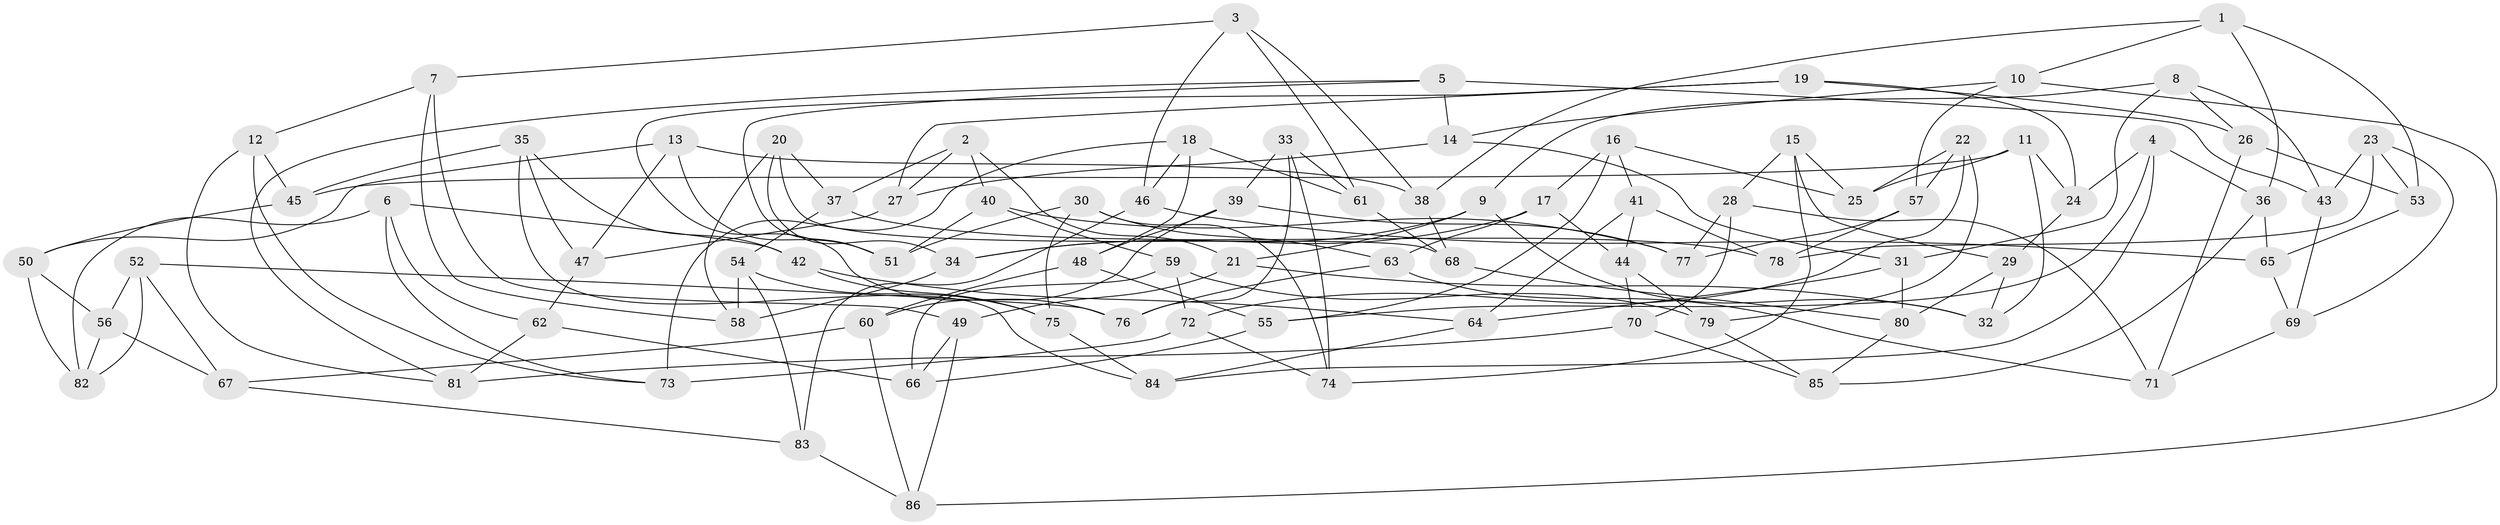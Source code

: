 // Generated by graph-tools (version 1.1) at 2025/26/03/09/25 03:26:58]
// undirected, 86 vertices, 172 edges
graph export_dot {
graph [start="1"]
  node [color=gray90,style=filled];
  1;
  2;
  3;
  4;
  5;
  6;
  7;
  8;
  9;
  10;
  11;
  12;
  13;
  14;
  15;
  16;
  17;
  18;
  19;
  20;
  21;
  22;
  23;
  24;
  25;
  26;
  27;
  28;
  29;
  30;
  31;
  32;
  33;
  34;
  35;
  36;
  37;
  38;
  39;
  40;
  41;
  42;
  43;
  44;
  45;
  46;
  47;
  48;
  49;
  50;
  51;
  52;
  53;
  54;
  55;
  56;
  57;
  58;
  59;
  60;
  61;
  62;
  63;
  64;
  65;
  66;
  67;
  68;
  69;
  70;
  71;
  72;
  73;
  74;
  75;
  76;
  77;
  78;
  79;
  80;
  81;
  82;
  83;
  84;
  85;
  86;
  1 -- 36;
  1 -- 53;
  1 -- 10;
  1 -- 38;
  2 -- 27;
  2 -- 21;
  2 -- 37;
  2 -- 40;
  3 -- 38;
  3 -- 46;
  3 -- 7;
  3 -- 61;
  4 -- 84;
  4 -- 24;
  4 -- 55;
  4 -- 36;
  5 -- 43;
  5 -- 81;
  5 -- 14;
  5 -- 51;
  6 -- 62;
  6 -- 42;
  6 -- 73;
  6 -- 82;
  7 -- 58;
  7 -- 12;
  7 -- 49;
  8 -- 43;
  8 -- 26;
  8 -- 9;
  8 -- 31;
  9 -- 32;
  9 -- 21;
  9 -- 34;
  10 -- 14;
  10 -- 86;
  10 -- 57;
  11 -- 24;
  11 -- 45;
  11 -- 32;
  11 -- 25;
  12 -- 45;
  12 -- 81;
  12 -- 73;
  13 -- 51;
  13 -- 38;
  13 -- 47;
  13 -- 50;
  14 -- 31;
  14 -- 27;
  15 -- 28;
  15 -- 74;
  15 -- 25;
  15 -- 29;
  16 -- 41;
  16 -- 17;
  16 -- 55;
  16 -- 25;
  17 -- 44;
  17 -- 34;
  17 -- 63;
  18 -- 48;
  18 -- 61;
  18 -- 73;
  18 -- 46;
  19 -- 76;
  19 -- 26;
  19 -- 24;
  19 -- 27;
  20 -- 58;
  20 -- 37;
  20 -- 34;
  20 -- 68;
  21 -- 49;
  21 -- 32;
  22 -- 57;
  22 -- 25;
  22 -- 72;
  22 -- 79;
  23 -- 78;
  23 -- 69;
  23 -- 53;
  23 -- 43;
  24 -- 29;
  26 -- 71;
  26 -- 53;
  27 -- 47;
  28 -- 77;
  28 -- 70;
  28 -- 71;
  29 -- 32;
  29 -- 80;
  30 -- 51;
  30 -- 74;
  30 -- 63;
  30 -- 75;
  31 -- 80;
  31 -- 64;
  33 -- 74;
  33 -- 39;
  33 -- 76;
  33 -- 61;
  34 -- 58;
  35 -- 45;
  35 -- 47;
  35 -- 84;
  35 -- 42;
  36 -- 65;
  36 -- 85;
  37 -- 54;
  37 -- 78;
  38 -- 68;
  39 -- 77;
  39 -- 48;
  39 -- 60;
  40 -- 77;
  40 -- 51;
  40 -- 59;
  41 -- 44;
  41 -- 78;
  41 -- 64;
  42 -- 64;
  42 -- 75;
  43 -- 69;
  44 -- 79;
  44 -- 70;
  45 -- 50;
  46 -- 83;
  46 -- 65;
  47 -- 62;
  48 -- 55;
  48 -- 60;
  49 -- 66;
  49 -- 86;
  50 -- 82;
  50 -- 56;
  52 -- 56;
  52 -- 82;
  52 -- 67;
  52 -- 76;
  53 -- 65;
  54 -- 58;
  54 -- 83;
  54 -- 75;
  55 -- 66;
  56 -- 82;
  56 -- 67;
  57 -- 77;
  57 -- 78;
  59 -- 79;
  59 -- 72;
  59 -- 66;
  60 -- 67;
  60 -- 86;
  61 -- 68;
  62 -- 66;
  62 -- 81;
  63 -- 76;
  63 -- 71;
  64 -- 84;
  65 -- 69;
  67 -- 83;
  68 -- 80;
  69 -- 71;
  70 -- 85;
  70 -- 81;
  72 -- 73;
  72 -- 74;
  75 -- 84;
  79 -- 85;
  80 -- 85;
  83 -- 86;
}

